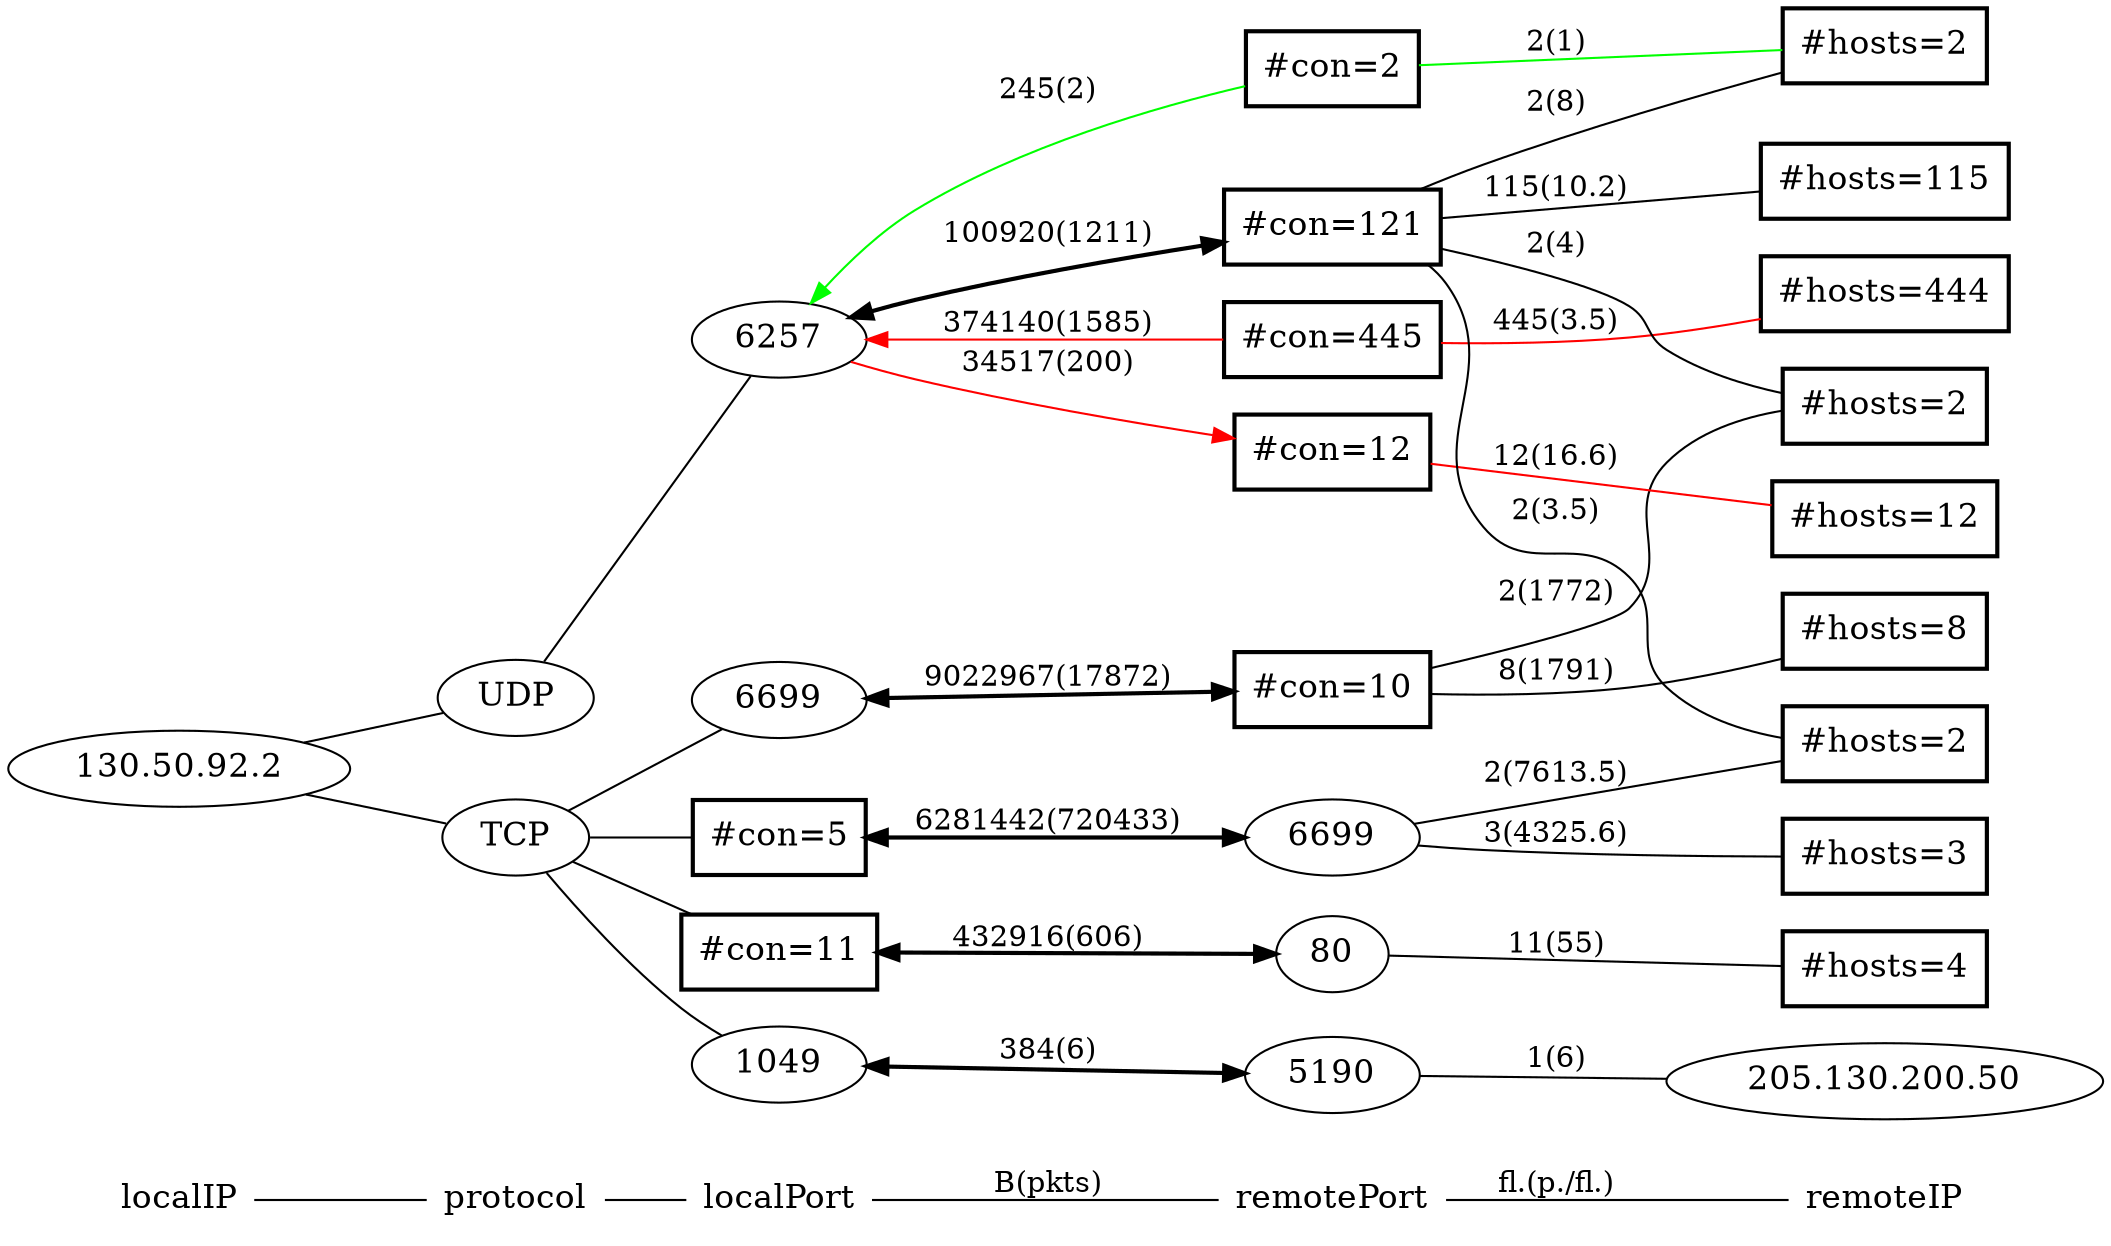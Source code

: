 graph G { /* Created by hpg2dot3() */
rankdir=LR;
node[shape=plaintext,fontsize=16];
"localIP"--"protocol"--"localPort""localPort"--"remotePort"[label="B(pkts)"]"remotePort"--"remoteIP"[label="fl.(p./fl.)"]
node[shape=ellipse];
subgraph 0 {rank=same;"localIP";k1_2184338434;}
k1_2184338434[label="130.50.92.2"];
k1_2184338434--k2_6;
k1_2184338434--k2_17;
subgraph 1 {rank=same;"protocol";k2_6;k2_17;}
k2_6[label="TCP"];
k2_17[label="UDP"];
k2_6--k3_268442155;
k2_17--k3_6257;
k2_6--k3_268436505;
k2_6--k3_275841029;
k2_6--k3_275775499;
subgraph 2 {rank=same;"localPort";k3_275775499;k3_275841029;k3_6257;k3_268442155;k3_268436505;}
k3_275775499[label="#con=11", shape=box, style=bold];
k3_275841029[label="#con=5", shape=box, style=bold];
k3_6257[label="6257"];
k3_268442155[label="6699"];
k3_268436505[label="1049"];
k3_268436505--k4_268440646[style=bold,dir=both][label="384(6)"];
k3_275841029--k4_268507691[style=bold,dir=both][label="6281442(720433)"];
k3_275775499--k4_268566608[style=bold,dir=both][label="432916(606)"];
k3_6257--k4_1107493309[dir=back, color=red][label="374140(1585)"];
k3_268442155--k4_73990154[style=bold,dir=both][label="9022967(17872)"];
k3_6257--k4_1091960844[dir=forward, color=red][label="34517(200)"];
k3_6257--k4_2319908866[dir=back, color=green][label="245(2)"];
k3_6257--k4_67436665[style=bold,dir=both][label="100920(1211)"];
subgraph 3 {rank=same;"remotePort";k4_1107493309;k4_67436665;k4_268566608;k4_268440646;k4_268507691;k4_1091960844;k4_2319908866;k4_73990154;}
k4_1107493309[label="#con=445", shape=box, style=bold];
k4_67436665[label="#con=121", shape=box, style=bold];
k4_268566608[label="80"];
k4_268440646[label="5190"];
k4_268507691[label="6699"];
k4_1091960844[label="#con=12", shape=box, style=bold];
k4_2319908866[label="#con=2", shape=box, style=bold];
k4_73990154[label="#con=10", shape=box, style=bold];
k4_268440646--k5_3447900210[label="1(6)"];
k4_268507691--k5_4294770691[label="3(4325.6)"];
k4_268566608--k5_4294508548[label="11(55)"];
k4_268507691--k5_4294639618[label="2(7613.5)"];
k4_67436665--k5_4294443010[label="2(8)"];
k4_2319908866--k5_4294443010[color=green][label="2(1)"];
k4_1107493309--k5_4294902204[color=red][label="445(3.5)"];
k4_67436665--k5_4294639618[label="2(3.5)"];
k4_67436665--k5_4294836339[label="115(10.2)"];
k4_67436665--k5_4294311938[label="2(4)"];
k4_1091960844--k5_4294705164[color=red][label="12(16.6)"];
k4_73990154--k5_4294311938[label="2(1772)"];
k4_73990154--k5_4294574088[label="8(1791)"];
subgraph 4 {rank=same;"remoteIP";k5_4294705164;k5_4294311938;k5_4294508548;k5_4294574088;k5_4294770691;k5_4294443010;k5_4294639618;k5_3447900210;k5_4294639618;k5_4294902204;k5_4294836339;}
k5_4294705164[label="#hosts=12", shape=box, style=bold];
k5_4294311938[label="#hosts=2", shape=box, style=bold];
k5_4294508548[label="#hosts=4", shape=box, style=bold];
k5_4294574088[label="#hosts=8", shape=box, style=bold];
k5_4294770691[label="#hosts=3", shape=box, style=bold];
k5_4294443010[label="#hosts=2", shape=box, style=bold];
k5_4294639618[label="#hosts=2", shape=box, style=bold];
k5_3447900210[label="205.130.200.50"];
k5_4294639618[label="#hosts=2", shape=box, style=bold];
k5_4294902204[label="#hosts=444", shape=box, style=bold];
k5_4294836339[label="#hosts=115", shape=box, style=bold];
}
